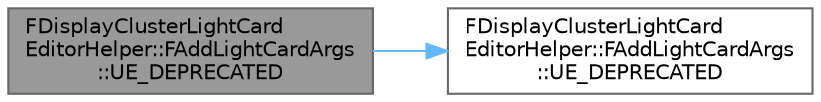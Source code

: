 digraph "FDisplayClusterLightCardEditorHelper::FAddLightCardArgs::UE_DEPRECATED"
{
 // INTERACTIVE_SVG=YES
 // LATEX_PDF_SIZE
  bgcolor="transparent";
  edge [fontname=Helvetica,fontsize=10,labelfontname=Helvetica,labelfontsize=10];
  node [fontname=Helvetica,fontsize=10,shape=box,height=0.2,width=0.4];
  rankdir="LR";
  Node1 [id="Node000001",label="FDisplayClusterLightCard\lEditorHelper::FAddLightCardArgs\l::UE_DEPRECATED",height=0.2,width=0.4,color="gray40", fillcolor="grey60", style="filled", fontcolor="black",tooltip=" "];
  Node1 -> Node2 [id="edge1_Node000001_Node000002",color="steelblue1",style="solid",tooltip=" "];
  Node2 [id="Node000002",label="FDisplayClusterLightCard\lEditorHelper::FAddLightCardArgs\l::UE_DEPRECATED",height=0.2,width=0.4,color="grey40", fillcolor="white", style="filled",URL="$da/de8/structFDisplayClusterLightCardEditorHelper_1_1FAddLightCardArgs.html#aaecd045b3fca6f3f50ad5c3282befa44",tooltip=" "];
}
